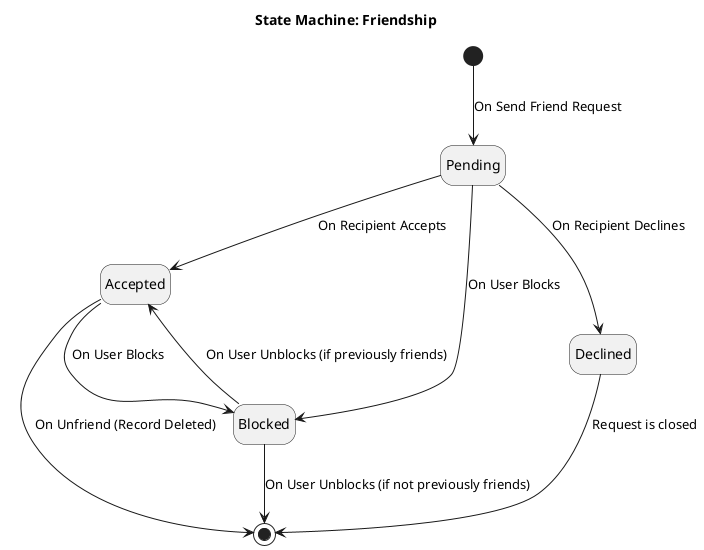 ' File Path: /docs/srs/diagrams/state-machines/friendship-state-machine.puml
@startuml
title "State Machine: Friendship"
hide empty description

[*] --> Pending : On Send Friend Request

state Accepted
state Blocked

Pending --> Accepted : On Recipient Accepts
Pending --> Declined : On Recipient Declines
Pending --> Blocked : On User Blocks

Accepted --> Blocked : On User Blocks
Accepted --> [*] : On Unfriend (Record Deleted)

Declined --> [*] : Request is closed
Blocked --> Accepted : On User Unblocks (if previously friends)
Blocked --> [*] : On User Unblocks (if not previously friends)

@enduml